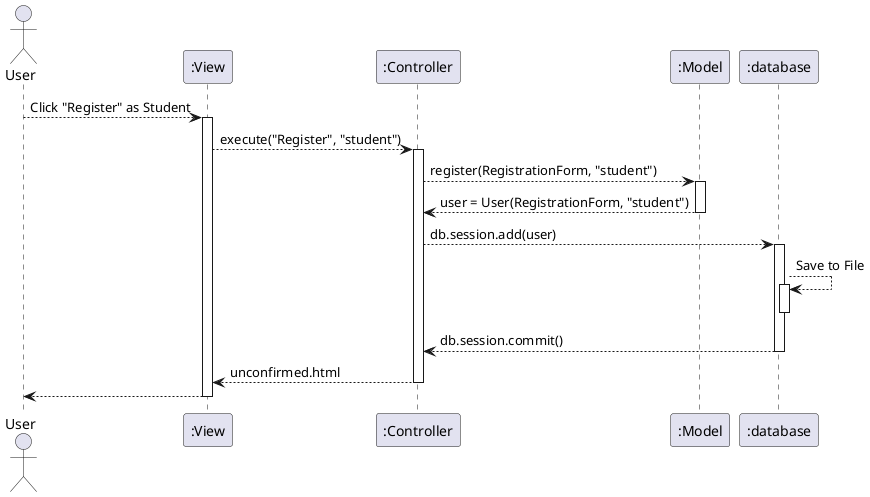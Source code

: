 @startuml
Actor User as user
Participant ":View" as view
Participant ":Controller" as controller
Participant ":Model" as model
Participant ":database" as database

user --> view : Click "Register" as Student
activate view

view --> controller : execute("Register", "student")
activate controller



controller --> model : register(RegistrationForm, "student")
activate model

model --> controller : user = User(RegistrationForm, "student")
deactivate model

controller --> database : db.session.add(user)
activate database

database --> database : Save to File
activate database
deactivate database

database --> controller : db.session.commit()
deactivate database

controller --> view : unconfirmed.html
deactivate controller

view --> user
deactivate view

@enduml
